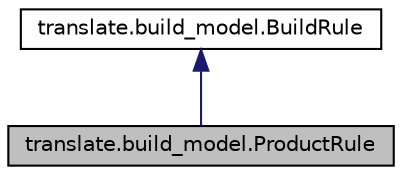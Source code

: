 digraph "translate.build_model.ProductRule"
{
  edge [fontname="Helvetica",fontsize="10",labelfontname="Helvetica",labelfontsize="10"];
  node [fontname="Helvetica",fontsize="10",shape=record];
  Node1 [label="translate.build_model.ProductRule",height=0.2,width=0.4,color="black", fillcolor="grey75", style="filled", fontcolor="black"];
  Node2 -> Node1 [dir="back",color="midnightblue",fontsize="10",style="solid",fontname="Helvetica"];
  Node2 [label="translate.build_model.BuildRule",height=0.2,width=0.4,color="black", fillcolor="white", style="filled",URL="$classtranslate_1_1build__model_1_1BuildRule.html"];
}
